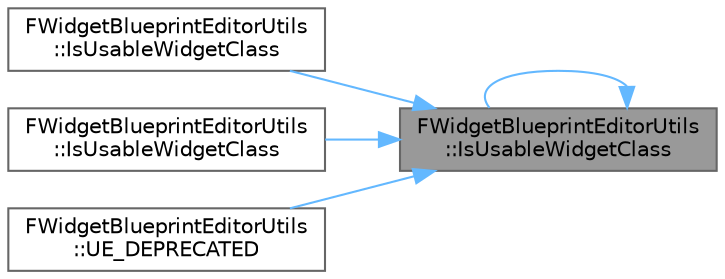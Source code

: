 digraph "FWidgetBlueprintEditorUtils::IsUsableWidgetClass"
{
 // INTERACTIVE_SVG=YES
 // LATEX_PDF_SIZE
  bgcolor="transparent";
  edge [fontname=Helvetica,fontsize=10,labelfontname=Helvetica,labelfontsize=10];
  node [fontname=Helvetica,fontsize=10,shape=box,height=0.2,width=0.4];
  rankdir="RL";
  Node1 [id="Node000001",label="FWidgetBlueprintEditorUtils\l::IsUsableWidgetClass",height=0.2,width=0.4,color="gray40", fillcolor="grey60", style="filled", fontcolor="black",tooltip=" "];
  Node1 -> Node1 [id="edge1_Node000001_Node000001",dir="back",color="steelblue1",style="solid",tooltip=" "];
  Node1 -> Node2 [id="edge2_Node000001_Node000002",dir="back",color="steelblue1",style="solid",tooltip=" "];
  Node2 [id="Node000002",label="FWidgetBlueprintEditorUtils\l::IsUsableWidgetClass",height=0.2,width=0.4,color="grey40", fillcolor="white", style="filled",URL="$d0/d06/classFWidgetBlueprintEditorUtils.html#a061f45ad5f661dc3e0ce9ae92fc3efe6",tooltip=" "];
  Node1 -> Node3 [id="edge3_Node000001_Node000003",dir="back",color="steelblue1",style="solid",tooltip=" "];
  Node3 [id="Node000003",label="FWidgetBlueprintEditorUtils\l::IsUsableWidgetClass",height=0.2,width=0.4,color="grey40", fillcolor="white", style="filled",URL="$d0/d06/classFWidgetBlueprintEditorUtils.html#a9b97e0e7f0f1994025764b5335aaf341",tooltip=" "];
  Node1 -> Node4 [id="edge4_Node000001_Node000004",dir="back",color="steelblue1",style="solid",tooltip=" "];
  Node4 [id="Node000004",label="FWidgetBlueprintEditorUtils\l::UE_DEPRECATED",height=0.2,width=0.4,color="grey40", fillcolor="white", style="filled",URL="$d0/d06/classFWidgetBlueprintEditorUtils.html#a5f837b5eaaa1d9090dbf1a7dcb584bd0",tooltip=" "];
}
